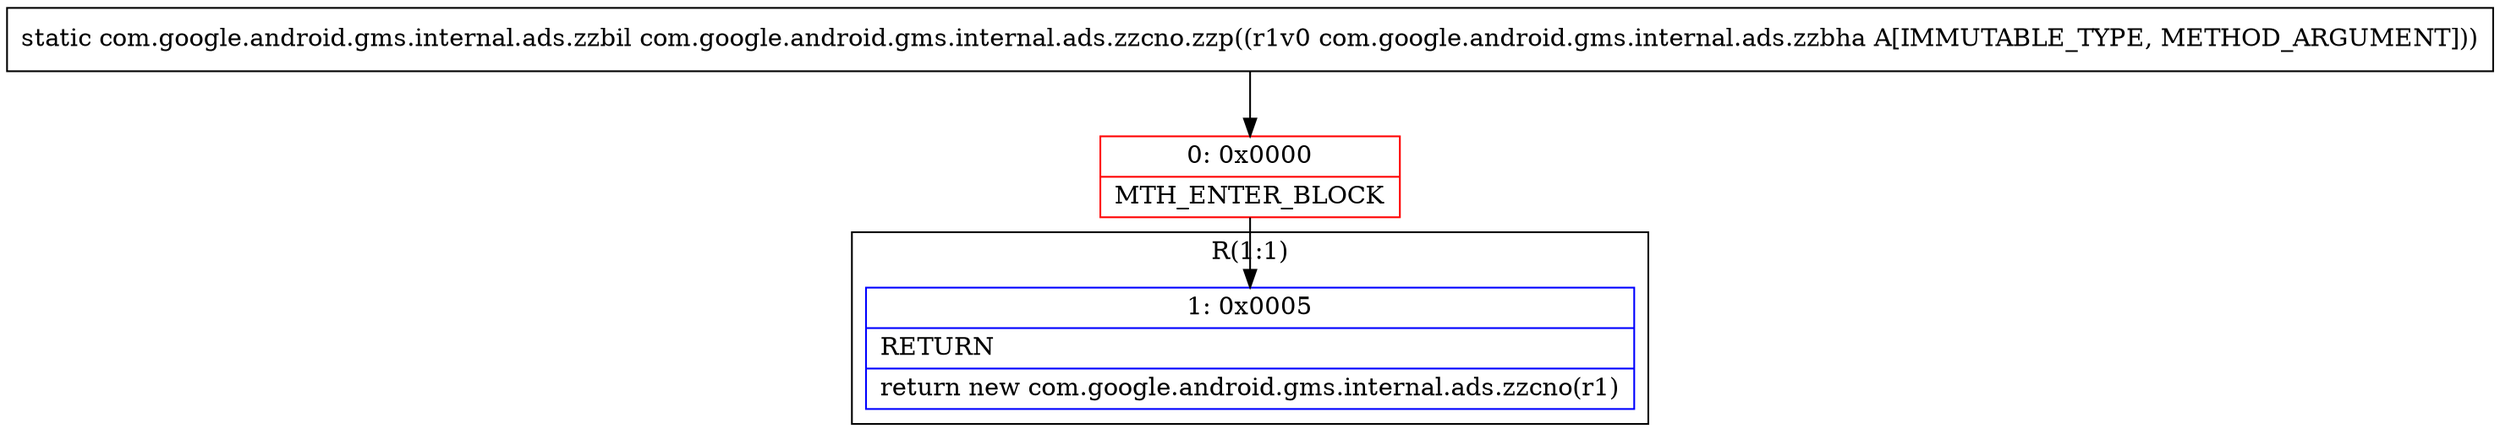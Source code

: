 digraph "CFG forcom.google.android.gms.internal.ads.zzcno.zzp(Lcom\/google\/android\/gms\/internal\/ads\/zzbha;)Lcom\/google\/android\/gms\/internal\/ads\/zzbil;" {
subgraph cluster_Region_1477405749 {
label = "R(1:1)";
node [shape=record,color=blue];
Node_1 [shape=record,label="{1\:\ 0x0005|RETURN\l|return new com.google.android.gms.internal.ads.zzcno(r1)\l}"];
}
Node_0 [shape=record,color=red,label="{0\:\ 0x0000|MTH_ENTER_BLOCK\l}"];
MethodNode[shape=record,label="{static com.google.android.gms.internal.ads.zzbil com.google.android.gms.internal.ads.zzcno.zzp((r1v0 com.google.android.gms.internal.ads.zzbha A[IMMUTABLE_TYPE, METHOD_ARGUMENT])) }"];
MethodNode -> Node_0;
Node_0 -> Node_1;
}

